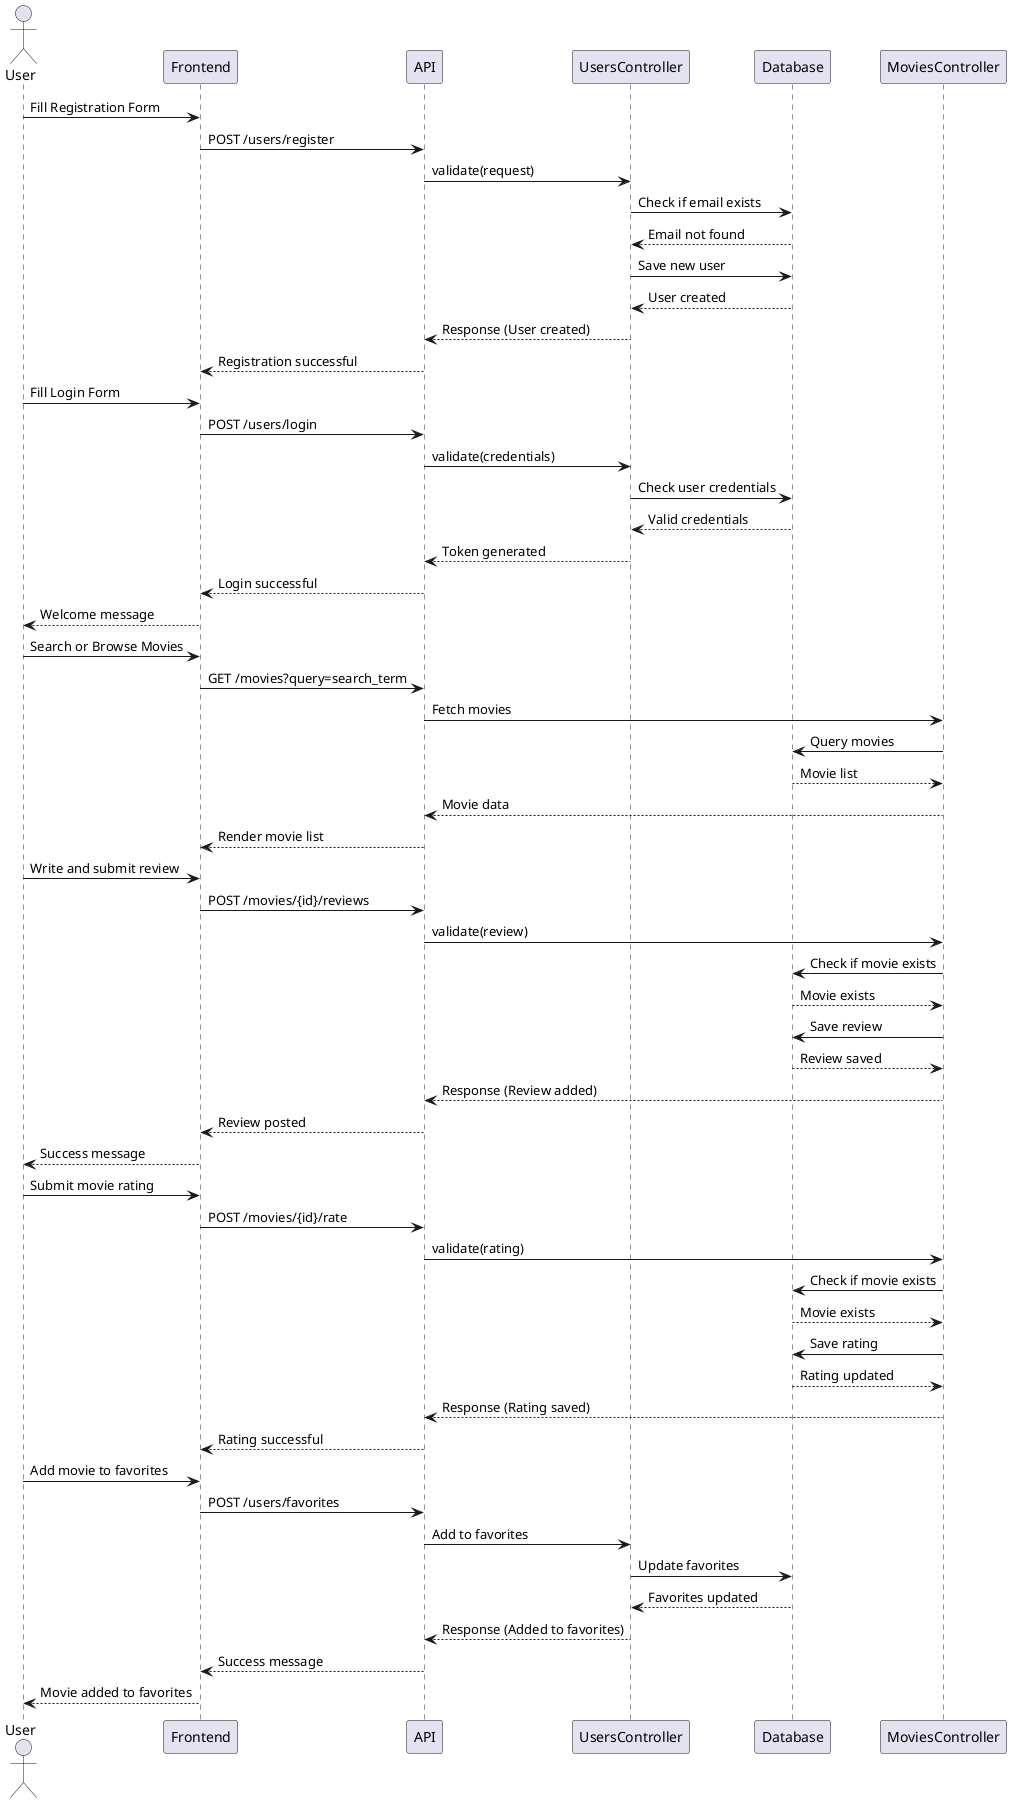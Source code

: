 
@startuml

' Registration Sequence
actor "User" as User
participant "Frontend" as Frontend
participant "API" as API
participant "UsersController" as UsersController
participant "Database" as Database

User -> Frontend: Fill Registration Form
Frontend -> API: POST /users/register
API -> UsersController: validate(request)
UsersController -> Database: Check if email exists
Database --> UsersController: Email not found
UsersController -> Database: Save new user
Database --> UsersController: User created
UsersController --> API: Response (User created)
API --> Frontend: Registration successful

' Login Sequence
User -> Frontend: Fill Login Form
Frontend -> API: POST /users/login
API -> UsersController: validate(credentials)
UsersController -> Database: Check user credentials
Database --> UsersController: Valid credentials
UsersController --> API: Token generated
API --> Frontend: Login successful
Frontend --> User: Welcome message

' Browsing and Searching
User -> Frontend: Search or Browse Movies
Frontend -> API: GET /movies?query=search_term
API -> MoviesController: Fetch movies
MoviesController -> Database: Query movies
Database --> MoviesController: Movie list
MoviesController --> API: Movie data
API --> Frontend: Render movie list

' Writing a Review
User -> Frontend: Write and submit review
Frontend -> API: POST /movies/{id}/reviews
API -> MoviesController: validate(review)
MoviesController -> Database: Check if movie exists
Database --> MoviesController: Movie exists
MoviesController -> Database: Save review
Database --> MoviesController: Review saved
MoviesController --> API: Response (Review added)
API --> Frontend: Review posted
Frontend --> User: Success message

' Rating a Movie
User -> Frontend: Submit movie rating
Frontend -> API: POST /movies/{id}/rate
API -> MoviesController: validate(rating)
MoviesController -> Database: Check if movie exists
Database --> MoviesController: Movie exists
MoviesController -> Database: Save rating
Database --> MoviesController: Rating updated
MoviesController --> API: Response (Rating saved)
API --> Frontend: Rating successful

' Adding to Favorites
User -> Frontend: Add movie to favorites
Frontend -> API: POST /users/favorites
API -> UsersController: Add to favorites
UsersController -> Database: Update favorites
Database --> UsersController: Favorites updated
UsersController --> API: Response (Added to favorites)
API --> Frontend: Success message
Frontend --> User: Movie added to favorites

@enduml
